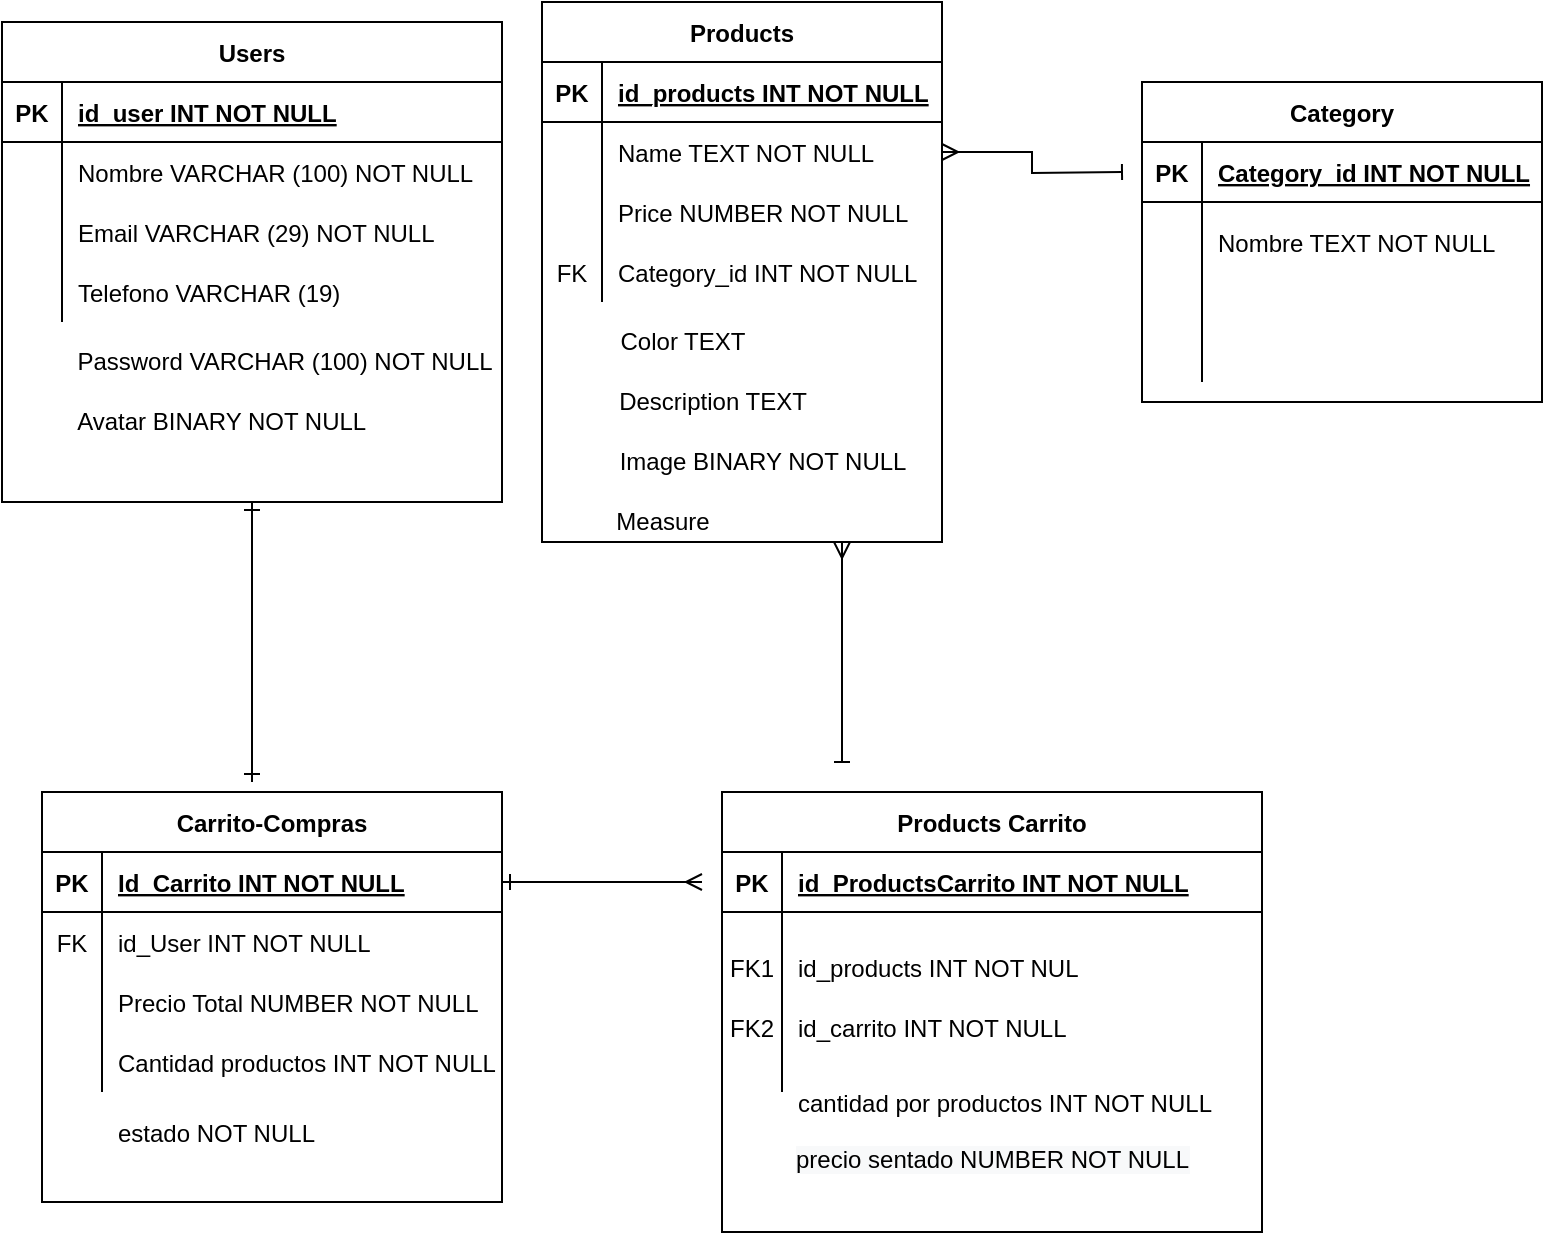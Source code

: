 <mxfile version="15.7.4" type="github"><diagram id="kVNMZaq-U3uCZJqUe40J" name="Page-1"><mxGraphModel dx="1102" dy="614" grid="1" gridSize="10" guides="1" tooltips="1" connect="1" arrows="1" fold="1" page="1" pageScale="1" pageWidth="827" pageHeight="1169" math="0" shadow="0"><root><mxCell id="0"/><mxCell id="1" parent="0"/><mxCell id="o1hRKlTYfxvm4gHc6X8R-1" style="edgeStyle=orthogonalEdgeStyle;rounded=0;orthogonalLoop=1;jettySize=auto;html=1;exitX=0.5;exitY=1;exitDx=0;exitDy=0;endArrow=ERone;endFill=0;startArrow=ERone;startFill=0;" parent="1" source="Tlvj_fkeXo0xyoVgxRap-31" edge="1"><mxGeometry relative="1" as="geometry"><mxPoint x="155" y="420" as="targetPoint"/><Array as="points"><mxPoint x="155" y="410"/></Array></mxGeometry></mxCell><mxCell id="Tlvj_fkeXo0xyoVgxRap-31" value="Users" style="shape=table;startSize=30;container=1;collapsible=1;childLayout=tableLayout;fixedRows=1;rowLines=0;fontStyle=1;align=center;resizeLast=1;" parent="1" vertex="1"><mxGeometry x="30" y="40" width="250" height="240" as="geometry"/></mxCell><mxCell id="Tlvj_fkeXo0xyoVgxRap-32" value="" style="shape=partialRectangle;collapsible=0;dropTarget=0;pointerEvents=0;fillColor=none;top=0;left=0;bottom=1;right=0;points=[[0,0.5],[1,0.5]];portConstraint=eastwest;" parent="Tlvj_fkeXo0xyoVgxRap-31" vertex="1"><mxGeometry y="30" width="250" height="30" as="geometry"/></mxCell><mxCell id="Tlvj_fkeXo0xyoVgxRap-33" value="PK" style="shape=partialRectangle;connectable=0;fillColor=none;top=0;left=0;bottom=0;right=0;fontStyle=1;overflow=hidden;" parent="Tlvj_fkeXo0xyoVgxRap-32" vertex="1"><mxGeometry width="30" height="30" as="geometry"><mxRectangle width="30" height="30" as="alternateBounds"/></mxGeometry></mxCell><mxCell id="Tlvj_fkeXo0xyoVgxRap-34" value="id_user INT NOT NULL" style="shape=partialRectangle;connectable=0;fillColor=none;top=0;left=0;bottom=0;right=0;align=left;spacingLeft=6;fontStyle=5;overflow=hidden;" parent="Tlvj_fkeXo0xyoVgxRap-32" vertex="1"><mxGeometry x="30" width="220" height="30" as="geometry"><mxRectangle width="220" height="30" as="alternateBounds"/></mxGeometry></mxCell><mxCell id="Tlvj_fkeXo0xyoVgxRap-35" value="" style="shape=partialRectangle;collapsible=0;dropTarget=0;pointerEvents=0;fillColor=none;top=0;left=0;bottom=0;right=0;points=[[0,0.5],[1,0.5]];portConstraint=eastwest;" parent="Tlvj_fkeXo0xyoVgxRap-31" vertex="1"><mxGeometry y="60" width="250" height="30" as="geometry"/></mxCell><mxCell id="Tlvj_fkeXo0xyoVgxRap-36" value="" style="shape=partialRectangle;connectable=0;fillColor=none;top=0;left=0;bottom=0;right=0;editable=1;overflow=hidden;" parent="Tlvj_fkeXo0xyoVgxRap-35" vertex="1"><mxGeometry width="30" height="30" as="geometry"><mxRectangle width="30" height="30" as="alternateBounds"/></mxGeometry></mxCell><mxCell id="Tlvj_fkeXo0xyoVgxRap-37" value="Nombre VARCHAR (100) NOT NULL " style="shape=partialRectangle;connectable=0;fillColor=none;top=0;left=0;bottom=0;right=0;align=left;spacingLeft=6;overflow=hidden;" parent="Tlvj_fkeXo0xyoVgxRap-35" vertex="1"><mxGeometry x="30" width="220" height="30" as="geometry"><mxRectangle width="220" height="30" as="alternateBounds"/></mxGeometry></mxCell><mxCell id="Tlvj_fkeXo0xyoVgxRap-38" value="" style="shape=partialRectangle;collapsible=0;dropTarget=0;pointerEvents=0;fillColor=none;top=0;left=0;bottom=0;right=0;points=[[0,0.5],[1,0.5]];portConstraint=eastwest;" parent="Tlvj_fkeXo0xyoVgxRap-31" vertex="1"><mxGeometry y="90" width="250" height="30" as="geometry"/></mxCell><mxCell id="Tlvj_fkeXo0xyoVgxRap-39" value="" style="shape=partialRectangle;connectable=0;fillColor=none;top=0;left=0;bottom=0;right=0;editable=1;overflow=hidden;" parent="Tlvj_fkeXo0xyoVgxRap-38" vertex="1"><mxGeometry width="30" height="30" as="geometry"><mxRectangle width="30" height="30" as="alternateBounds"/></mxGeometry></mxCell><mxCell id="Tlvj_fkeXo0xyoVgxRap-40" value="Email VARCHAR (29) NOT NULL" style="shape=partialRectangle;connectable=0;fillColor=none;top=0;left=0;bottom=0;right=0;align=left;spacingLeft=6;overflow=hidden;" parent="Tlvj_fkeXo0xyoVgxRap-38" vertex="1"><mxGeometry x="30" width="220" height="30" as="geometry"><mxRectangle width="220" height="30" as="alternateBounds"/></mxGeometry></mxCell><mxCell id="Tlvj_fkeXo0xyoVgxRap-41" value="" style="shape=partialRectangle;collapsible=0;dropTarget=0;pointerEvents=0;fillColor=none;top=0;left=0;bottom=0;right=0;points=[[0,0.5],[1,0.5]];portConstraint=eastwest;" parent="Tlvj_fkeXo0xyoVgxRap-31" vertex="1"><mxGeometry y="120" width="250" height="30" as="geometry"/></mxCell><mxCell id="Tlvj_fkeXo0xyoVgxRap-42" value="" style="shape=partialRectangle;connectable=0;fillColor=none;top=0;left=0;bottom=0;right=0;editable=1;overflow=hidden;" parent="Tlvj_fkeXo0xyoVgxRap-41" vertex="1"><mxGeometry width="30" height="30" as="geometry"><mxRectangle width="30" height="30" as="alternateBounds"/></mxGeometry></mxCell><mxCell id="Tlvj_fkeXo0xyoVgxRap-43" value="Telefono VARCHAR (19) " style="shape=partialRectangle;connectable=0;fillColor=none;top=0;left=0;bottom=0;right=0;align=left;spacingLeft=6;overflow=hidden;" parent="Tlvj_fkeXo0xyoVgxRap-41" vertex="1"><mxGeometry x="30" width="220" height="30" as="geometry"><mxRectangle width="220" height="30" as="alternateBounds"/></mxGeometry></mxCell><mxCell id="Tlvj_fkeXo0xyoVgxRap-47" value="Password VARCHAR (100) NOT NULL" style="text;html=1;resizable=0;autosize=1;align=center;verticalAlign=middle;points=[];fillColor=none;strokeColor=none;rounded=0;" parent="1" vertex="1"><mxGeometry x="61" y="200" width="220" height="20" as="geometry"/></mxCell><mxCell id="Tlvj_fkeXo0xyoVgxRap-48" value="Avatar BINARY NOT NULL&amp;nbsp;" style="text;html=1;resizable=0;autosize=1;align=center;verticalAlign=middle;points=[];fillColor=none;strokeColor=none;rounded=0;" parent="1" vertex="1"><mxGeometry x="61" y="230" width="160" height="20" as="geometry"/></mxCell><mxCell id="2zd64gttL_YbPp0G193a-5" style="edgeStyle=orthogonalEdgeStyle;rounded=0;orthogonalLoop=1;jettySize=auto;html=1;startArrow=ERmany;startFill=0;endArrow=baseDash;endFill=0;" parent="1" edge="1"><mxGeometry relative="1" as="geometry"><mxPoint x="450" y="410" as="targetPoint"/><Array as="points"><mxPoint x="450" y="320"/><mxPoint x="450" y="320"/></Array><mxPoint x="450" y="300" as="sourcePoint"/></mxGeometry></mxCell><mxCell id="Tlvj_fkeXo0xyoVgxRap-49" value="Products" style="shape=table;startSize=30;container=1;collapsible=1;childLayout=tableLayout;fixedRows=1;rowLines=0;fontStyle=1;align=center;resizeLast=1;" parent="1" vertex="1"><mxGeometry x="300" y="30" width="200" height="270" as="geometry"/></mxCell><mxCell id="Tlvj_fkeXo0xyoVgxRap-50" value="" style="shape=partialRectangle;collapsible=0;dropTarget=0;pointerEvents=0;fillColor=none;top=0;left=0;bottom=1;right=0;points=[[0,0.5],[1,0.5]];portConstraint=eastwest;" parent="Tlvj_fkeXo0xyoVgxRap-49" vertex="1"><mxGeometry y="30" width="200" height="30" as="geometry"/></mxCell><mxCell id="Tlvj_fkeXo0xyoVgxRap-51" value="PK" style="shape=partialRectangle;connectable=0;fillColor=none;top=0;left=0;bottom=0;right=0;fontStyle=1;overflow=hidden;" parent="Tlvj_fkeXo0xyoVgxRap-50" vertex="1"><mxGeometry width="30" height="30" as="geometry"><mxRectangle width="30" height="30" as="alternateBounds"/></mxGeometry></mxCell><mxCell id="Tlvj_fkeXo0xyoVgxRap-52" value="id_products INT NOT NULL" style="shape=partialRectangle;connectable=0;fillColor=none;top=0;left=0;bottom=0;right=0;align=left;spacingLeft=6;fontStyle=5;overflow=hidden;" parent="Tlvj_fkeXo0xyoVgxRap-50" vertex="1"><mxGeometry x="30" width="170" height="30" as="geometry"><mxRectangle width="170" height="30" as="alternateBounds"/></mxGeometry></mxCell><mxCell id="Tlvj_fkeXo0xyoVgxRap-53" value="" style="shape=partialRectangle;collapsible=0;dropTarget=0;pointerEvents=0;fillColor=none;top=0;left=0;bottom=0;right=0;points=[[0,0.5],[1,0.5]];portConstraint=eastwest;" parent="Tlvj_fkeXo0xyoVgxRap-49" vertex="1"><mxGeometry y="60" width="200" height="30" as="geometry"/></mxCell><mxCell id="Tlvj_fkeXo0xyoVgxRap-54" value="" style="shape=partialRectangle;connectable=0;fillColor=none;top=0;left=0;bottom=0;right=0;editable=1;overflow=hidden;" parent="Tlvj_fkeXo0xyoVgxRap-53" vertex="1"><mxGeometry width="30" height="30" as="geometry"><mxRectangle width="30" height="30" as="alternateBounds"/></mxGeometry></mxCell><mxCell id="Tlvj_fkeXo0xyoVgxRap-55" value="Name TEXT NOT NULL" style="shape=partialRectangle;connectable=0;fillColor=none;top=0;left=0;bottom=0;right=0;align=left;spacingLeft=6;overflow=hidden;" parent="Tlvj_fkeXo0xyoVgxRap-53" vertex="1"><mxGeometry x="30" width="170" height="30" as="geometry"><mxRectangle width="170" height="30" as="alternateBounds"/></mxGeometry></mxCell><mxCell id="Tlvj_fkeXo0xyoVgxRap-56" value="" style="shape=partialRectangle;collapsible=0;dropTarget=0;pointerEvents=0;fillColor=none;top=0;left=0;bottom=0;right=0;points=[[0,0.5],[1,0.5]];portConstraint=eastwest;" parent="Tlvj_fkeXo0xyoVgxRap-49" vertex="1"><mxGeometry y="90" width="200" height="30" as="geometry"/></mxCell><mxCell id="Tlvj_fkeXo0xyoVgxRap-57" value="" style="shape=partialRectangle;connectable=0;fillColor=none;top=0;left=0;bottom=0;right=0;editable=1;overflow=hidden;" parent="Tlvj_fkeXo0xyoVgxRap-56" vertex="1"><mxGeometry width="30" height="30" as="geometry"><mxRectangle width="30" height="30" as="alternateBounds"/></mxGeometry></mxCell><mxCell id="Tlvj_fkeXo0xyoVgxRap-58" value="Price NUMBER NOT NULL" style="shape=partialRectangle;connectable=0;fillColor=none;top=0;left=0;bottom=0;right=0;align=left;spacingLeft=6;overflow=hidden;" parent="Tlvj_fkeXo0xyoVgxRap-56" vertex="1"><mxGeometry x="30" width="170" height="30" as="geometry"><mxRectangle width="170" height="30" as="alternateBounds"/></mxGeometry></mxCell><mxCell id="Tlvj_fkeXo0xyoVgxRap-59" value="" style="shape=partialRectangle;collapsible=0;dropTarget=0;pointerEvents=0;fillColor=none;top=0;left=0;bottom=0;right=0;points=[[0,0.5],[1,0.5]];portConstraint=eastwest;" parent="Tlvj_fkeXo0xyoVgxRap-49" vertex="1"><mxGeometry y="120" width="200" height="30" as="geometry"/></mxCell><mxCell id="Tlvj_fkeXo0xyoVgxRap-60" value="FK" style="shape=partialRectangle;connectable=0;fillColor=none;top=0;left=0;bottom=0;right=0;editable=1;overflow=hidden;" parent="Tlvj_fkeXo0xyoVgxRap-59" vertex="1"><mxGeometry width="30" height="30" as="geometry"><mxRectangle width="30" height="30" as="alternateBounds"/></mxGeometry></mxCell><mxCell id="Tlvj_fkeXo0xyoVgxRap-61" value="Category_id INT NOT NULL" style="shape=partialRectangle;connectable=0;fillColor=none;top=0;left=0;bottom=0;right=0;align=left;spacingLeft=6;overflow=hidden;" parent="Tlvj_fkeXo0xyoVgxRap-59" vertex="1"><mxGeometry x="30" width="170" height="30" as="geometry"><mxRectangle width="170" height="30" as="alternateBounds"/></mxGeometry></mxCell><mxCell id="Tlvj_fkeXo0xyoVgxRap-62" value="Color TEXT" style="text;html=1;resizable=0;autosize=1;align=center;verticalAlign=middle;points=[];fillColor=none;strokeColor=none;rounded=0;" parent="1" vertex="1"><mxGeometry x="330" y="190" width="80" height="20" as="geometry"/></mxCell><mxCell id="Tlvj_fkeXo0xyoVgxRap-63" value="Measure" style="text;html=1;resizable=0;autosize=1;align=center;verticalAlign=middle;points=[];fillColor=none;strokeColor=none;rounded=0;" parent="1" vertex="1"><mxGeometry x="330" y="280" width="60" height="20" as="geometry"/></mxCell><mxCell id="Tlvj_fkeXo0xyoVgxRap-66" value="Category" style="shape=table;startSize=30;container=1;collapsible=1;childLayout=tableLayout;fixedRows=1;rowLines=0;fontStyle=1;align=center;resizeLast=1;" parent="1" vertex="1"><mxGeometry x="600" y="70" width="200" height="160" as="geometry"/></mxCell><mxCell id="Tlvj_fkeXo0xyoVgxRap-67" value="" style="shape=partialRectangle;collapsible=0;dropTarget=0;pointerEvents=0;fillColor=none;top=0;left=0;bottom=1;right=0;points=[[0,0.5],[1,0.5]];portConstraint=eastwest;" parent="Tlvj_fkeXo0xyoVgxRap-66" vertex="1"><mxGeometry y="30" width="200" height="30" as="geometry"/></mxCell><mxCell id="Tlvj_fkeXo0xyoVgxRap-68" value="PK" style="shape=partialRectangle;connectable=0;fillColor=none;top=0;left=0;bottom=0;right=0;fontStyle=1;overflow=hidden;" parent="Tlvj_fkeXo0xyoVgxRap-67" vertex="1"><mxGeometry width="30" height="30" as="geometry"><mxRectangle width="30" height="30" as="alternateBounds"/></mxGeometry></mxCell><mxCell id="Tlvj_fkeXo0xyoVgxRap-69" value="Category_id INT NOT NULL" style="shape=partialRectangle;connectable=0;fillColor=none;top=0;left=0;bottom=0;right=0;align=left;spacingLeft=6;fontStyle=5;overflow=hidden;" parent="Tlvj_fkeXo0xyoVgxRap-67" vertex="1"><mxGeometry x="30" width="170" height="30" as="geometry"><mxRectangle width="170" height="30" as="alternateBounds"/></mxGeometry></mxCell><mxCell id="Tlvj_fkeXo0xyoVgxRap-70" value="" style="shape=partialRectangle;collapsible=0;dropTarget=0;pointerEvents=0;fillColor=none;top=0;left=0;bottom=0;right=0;points=[[0,0.5],[1,0.5]];portConstraint=eastwest;" parent="Tlvj_fkeXo0xyoVgxRap-66" vertex="1"><mxGeometry y="60" width="200" height="30" as="geometry"/></mxCell><mxCell id="Tlvj_fkeXo0xyoVgxRap-71" value="" style="shape=partialRectangle;connectable=0;fillColor=none;top=0;left=0;bottom=0;right=0;editable=1;overflow=hidden;" parent="Tlvj_fkeXo0xyoVgxRap-70" vertex="1"><mxGeometry width="30" height="30" as="geometry"><mxRectangle width="30" height="30" as="alternateBounds"/></mxGeometry></mxCell><mxCell id="Tlvj_fkeXo0xyoVgxRap-72" value="" style="shape=partialRectangle;connectable=0;fillColor=none;top=0;left=0;bottom=0;right=0;align=left;spacingLeft=6;overflow=hidden;" parent="Tlvj_fkeXo0xyoVgxRap-70" vertex="1"><mxGeometry x="30" width="170" height="30" as="geometry"><mxRectangle width="170" height="30" as="alternateBounds"/></mxGeometry></mxCell><mxCell id="Tlvj_fkeXo0xyoVgxRap-73" value="" style="shape=partialRectangle;collapsible=0;dropTarget=0;pointerEvents=0;fillColor=none;top=0;left=0;bottom=0;right=0;points=[[0,0.5],[1,0.5]];portConstraint=eastwest;" parent="Tlvj_fkeXo0xyoVgxRap-66" vertex="1"><mxGeometry y="90" width="200" height="30" as="geometry"/></mxCell><mxCell id="Tlvj_fkeXo0xyoVgxRap-74" value="" style="shape=partialRectangle;connectable=0;fillColor=none;top=0;left=0;bottom=0;right=0;editable=1;overflow=hidden;" parent="Tlvj_fkeXo0xyoVgxRap-73" vertex="1"><mxGeometry width="30" height="30" as="geometry"><mxRectangle width="30" height="30" as="alternateBounds"/></mxGeometry></mxCell><mxCell id="Tlvj_fkeXo0xyoVgxRap-75" value="" style="shape=partialRectangle;connectable=0;fillColor=none;top=0;left=0;bottom=0;right=0;align=left;spacingLeft=6;overflow=hidden;" parent="Tlvj_fkeXo0xyoVgxRap-73" vertex="1"><mxGeometry x="30" width="170" height="30" as="geometry"><mxRectangle width="170" height="30" as="alternateBounds"/></mxGeometry></mxCell><mxCell id="Tlvj_fkeXo0xyoVgxRap-76" value="" style="shape=partialRectangle;collapsible=0;dropTarget=0;pointerEvents=0;fillColor=none;top=0;left=0;bottom=0;right=0;points=[[0,0.5],[1,0.5]];portConstraint=eastwest;" parent="Tlvj_fkeXo0xyoVgxRap-66" vertex="1"><mxGeometry y="120" width="200" height="30" as="geometry"/></mxCell><mxCell id="Tlvj_fkeXo0xyoVgxRap-77" value="" style="shape=partialRectangle;connectable=0;fillColor=none;top=0;left=0;bottom=0;right=0;editable=1;overflow=hidden;" parent="Tlvj_fkeXo0xyoVgxRap-76" vertex="1"><mxGeometry width="30" height="30" as="geometry"><mxRectangle width="30" height="30" as="alternateBounds"/></mxGeometry></mxCell><mxCell id="Tlvj_fkeXo0xyoVgxRap-78" value="" style="shape=partialRectangle;connectable=0;fillColor=none;top=0;left=0;bottom=0;right=0;align=left;spacingLeft=6;overflow=hidden;" parent="Tlvj_fkeXo0xyoVgxRap-76" vertex="1"><mxGeometry x="30" width="170" height="30" as="geometry"><mxRectangle width="170" height="30" as="alternateBounds"/></mxGeometry></mxCell><mxCell id="Tlvj_fkeXo0xyoVgxRap-79" value="Carrito-Compras" style="shape=table;startSize=30;container=1;collapsible=1;childLayout=tableLayout;fixedRows=1;rowLines=0;fontStyle=1;align=center;resizeLast=1;" parent="1" vertex="1"><mxGeometry x="50" y="425" width="230" height="205" as="geometry"/></mxCell><mxCell id="Tlvj_fkeXo0xyoVgxRap-80" value="" style="shape=partialRectangle;collapsible=0;dropTarget=0;pointerEvents=0;fillColor=none;top=0;left=0;bottom=1;right=0;points=[[0,0.5],[1,0.5]];portConstraint=eastwest;" parent="Tlvj_fkeXo0xyoVgxRap-79" vertex="1"><mxGeometry y="30" width="230" height="30" as="geometry"/></mxCell><mxCell id="Tlvj_fkeXo0xyoVgxRap-81" value="PK" style="shape=partialRectangle;connectable=0;fillColor=none;top=0;left=0;bottom=0;right=0;fontStyle=1;overflow=hidden;" parent="Tlvj_fkeXo0xyoVgxRap-80" vertex="1"><mxGeometry width="30" height="30" as="geometry"><mxRectangle width="30" height="30" as="alternateBounds"/></mxGeometry></mxCell><mxCell id="Tlvj_fkeXo0xyoVgxRap-82" value="Id_Carrito INT NOT NULL" style="shape=partialRectangle;connectable=0;fillColor=none;top=0;left=0;bottom=0;right=0;align=left;spacingLeft=6;fontStyle=5;overflow=hidden;" parent="Tlvj_fkeXo0xyoVgxRap-80" vertex="1"><mxGeometry x="30" width="200" height="30" as="geometry"><mxRectangle width="200" height="30" as="alternateBounds"/></mxGeometry></mxCell><mxCell id="Tlvj_fkeXo0xyoVgxRap-83" value="" style="shape=partialRectangle;collapsible=0;dropTarget=0;pointerEvents=0;fillColor=none;top=0;left=0;bottom=0;right=0;points=[[0,0.5],[1,0.5]];portConstraint=eastwest;" parent="Tlvj_fkeXo0xyoVgxRap-79" vertex="1"><mxGeometry y="60" width="230" height="30" as="geometry"/></mxCell><mxCell id="Tlvj_fkeXo0xyoVgxRap-84" value="" style="shape=partialRectangle;connectable=0;fillColor=none;top=0;left=0;bottom=0;right=0;editable=1;overflow=hidden;" parent="Tlvj_fkeXo0xyoVgxRap-83" vertex="1"><mxGeometry width="30" height="30" as="geometry"><mxRectangle width="30" height="30" as="alternateBounds"/></mxGeometry></mxCell><mxCell id="Tlvj_fkeXo0xyoVgxRap-85" value="id_User INT NOT NULL" style="shape=partialRectangle;connectable=0;fillColor=none;top=0;left=0;bottom=0;right=0;align=left;spacingLeft=6;overflow=hidden;" parent="Tlvj_fkeXo0xyoVgxRap-83" vertex="1"><mxGeometry x="30" width="200" height="30" as="geometry"><mxRectangle width="200" height="30" as="alternateBounds"/></mxGeometry></mxCell><mxCell id="Tlvj_fkeXo0xyoVgxRap-89" value="" style="shape=partialRectangle;collapsible=0;dropTarget=0;pointerEvents=0;fillColor=none;top=0;left=0;bottom=0;right=0;points=[[0,0.5],[1,0.5]];portConstraint=eastwest;" parent="Tlvj_fkeXo0xyoVgxRap-79" vertex="1"><mxGeometry y="90" width="230" height="30" as="geometry"/></mxCell><mxCell id="Tlvj_fkeXo0xyoVgxRap-90" value="" style="shape=partialRectangle;connectable=0;fillColor=none;top=0;left=0;bottom=0;right=0;editable=1;overflow=hidden;" parent="Tlvj_fkeXo0xyoVgxRap-89" vertex="1"><mxGeometry width="30" height="30" as="geometry"><mxRectangle width="30" height="30" as="alternateBounds"/></mxGeometry></mxCell><mxCell id="Tlvj_fkeXo0xyoVgxRap-91" value="Precio Total NUMBER NOT NULL" style="shape=partialRectangle;connectable=0;fillColor=none;top=0;left=0;bottom=0;right=0;align=left;spacingLeft=6;overflow=hidden;" parent="Tlvj_fkeXo0xyoVgxRap-89" vertex="1"><mxGeometry x="30" width="200" height="30" as="geometry"><mxRectangle width="200" height="30" as="alternateBounds"/></mxGeometry></mxCell><mxCell id="Tlvj_fkeXo0xyoVgxRap-86" value="" style="shape=partialRectangle;collapsible=0;dropTarget=0;pointerEvents=0;fillColor=none;top=0;left=0;bottom=0;right=0;points=[[0,0.5],[1,0.5]];portConstraint=eastwest;" parent="Tlvj_fkeXo0xyoVgxRap-79" vertex="1"><mxGeometry y="120" width="230" height="30" as="geometry"/></mxCell><mxCell id="Tlvj_fkeXo0xyoVgxRap-87" value="" style="shape=partialRectangle;connectable=0;fillColor=none;top=0;left=0;bottom=0;right=0;editable=1;overflow=hidden;" parent="Tlvj_fkeXo0xyoVgxRap-86" vertex="1"><mxGeometry width="30" height="30" as="geometry"><mxRectangle width="30" height="30" as="alternateBounds"/></mxGeometry></mxCell><mxCell id="Tlvj_fkeXo0xyoVgxRap-88" value="Cantidad productos INT NOT NULL" style="shape=partialRectangle;connectable=0;fillColor=none;top=0;left=0;bottom=0;right=0;align=left;spacingLeft=6;overflow=hidden;" parent="Tlvj_fkeXo0xyoVgxRap-86" vertex="1"><mxGeometry x="30" width="200" height="30" as="geometry"><mxRectangle width="200" height="30" as="alternateBounds"/></mxGeometry></mxCell><mxCell id="Tlvj_fkeXo0xyoVgxRap-92" value="Products Carrito" style="shape=table;startSize=30;container=1;collapsible=1;childLayout=tableLayout;fixedRows=1;rowLines=0;fontStyle=1;align=center;resizeLast=1;" parent="1" vertex="1"><mxGeometry x="390" y="425" width="270" height="220" as="geometry"/></mxCell><mxCell id="Tlvj_fkeXo0xyoVgxRap-93" value="" style="shape=partialRectangle;collapsible=0;dropTarget=0;pointerEvents=0;fillColor=none;top=0;left=0;bottom=1;right=0;points=[[0,0.5],[1,0.5]];portConstraint=eastwest;" parent="Tlvj_fkeXo0xyoVgxRap-92" vertex="1"><mxGeometry y="30" width="270" height="30" as="geometry"/></mxCell><mxCell id="Tlvj_fkeXo0xyoVgxRap-94" value="PK" style="shape=partialRectangle;connectable=0;fillColor=none;top=0;left=0;bottom=0;right=0;fontStyle=1;overflow=hidden;" parent="Tlvj_fkeXo0xyoVgxRap-93" vertex="1"><mxGeometry width="30" height="30" as="geometry"><mxRectangle width="30" height="30" as="alternateBounds"/></mxGeometry></mxCell><mxCell id="Tlvj_fkeXo0xyoVgxRap-95" value="id_ProductsCarrito INT NOT NULL" style="shape=partialRectangle;connectable=0;fillColor=none;top=0;left=0;bottom=0;right=0;align=left;spacingLeft=6;fontStyle=5;overflow=hidden;" parent="Tlvj_fkeXo0xyoVgxRap-93" vertex="1"><mxGeometry x="30" width="240" height="30" as="geometry"><mxRectangle width="240" height="30" as="alternateBounds"/></mxGeometry></mxCell><mxCell id="Tlvj_fkeXo0xyoVgxRap-96" value="" style="shape=partialRectangle;collapsible=0;dropTarget=0;pointerEvents=0;fillColor=none;top=0;left=0;bottom=0;right=0;points=[[0,0.5],[1,0.5]];portConstraint=eastwest;" parent="Tlvj_fkeXo0xyoVgxRap-92" vertex="1"><mxGeometry y="60" width="270" height="30" as="geometry"/></mxCell><mxCell id="Tlvj_fkeXo0xyoVgxRap-97" value="" style="shape=partialRectangle;connectable=0;fillColor=none;top=0;left=0;bottom=0;right=0;editable=1;overflow=hidden;" parent="Tlvj_fkeXo0xyoVgxRap-96" vertex="1"><mxGeometry width="30" height="30" as="geometry"><mxRectangle width="30" height="30" as="alternateBounds"/></mxGeometry></mxCell><mxCell id="Tlvj_fkeXo0xyoVgxRap-98" value="" style="shape=partialRectangle;connectable=0;fillColor=none;top=0;left=0;bottom=0;right=0;align=left;spacingLeft=6;overflow=hidden;" parent="Tlvj_fkeXo0xyoVgxRap-96" vertex="1"><mxGeometry x="30" width="240" height="30" as="geometry"><mxRectangle width="240" height="30" as="alternateBounds"/></mxGeometry></mxCell><mxCell id="Tlvj_fkeXo0xyoVgxRap-99" value="" style="shape=partialRectangle;collapsible=0;dropTarget=0;pointerEvents=0;fillColor=none;top=0;left=0;bottom=0;right=0;points=[[0,0.5],[1,0.5]];portConstraint=eastwest;" parent="Tlvj_fkeXo0xyoVgxRap-92" vertex="1"><mxGeometry y="90" width="270" height="30" as="geometry"/></mxCell><mxCell id="Tlvj_fkeXo0xyoVgxRap-100" value="" style="shape=partialRectangle;connectable=0;fillColor=none;top=0;left=0;bottom=0;right=0;editable=1;overflow=hidden;" parent="Tlvj_fkeXo0xyoVgxRap-99" vertex="1"><mxGeometry width="30" height="30" as="geometry"><mxRectangle width="30" height="30" as="alternateBounds"/></mxGeometry></mxCell><mxCell id="Tlvj_fkeXo0xyoVgxRap-101" value="" style="shape=partialRectangle;connectable=0;fillColor=none;top=0;left=0;bottom=0;right=0;align=left;spacingLeft=6;overflow=hidden;" parent="Tlvj_fkeXo0xyoVgxRap-99" vertex="1"><mxGeometry x="30" width="240" height="30" as="geometry"><mxRectangle width="240" height="30" as="alternateBounds"/></mxGeometry></mxCell><mxCell id="Tlvj_fkeXo0xyoVgxRap-102" value="" style="shape=partialRectangle;collapsible=0;dropTarget=0;pointerEvents=0;fillColor=none;top=0;left=0;bottom=0;right=0;points=[[0,0.5],[1,0.5]];portConstraint=eastwest;" parent="Tlvj_fkeXo0xyoVgxRap-92" vertex="1"><mxGeometry y="120" width="270" height="30" as="geometry"/></mxCell><mxCell id="Tlvj_fkeXo0xyoVgxRap-103" value="" style="shape=partialRectangle;connectable=0;fillColor=none;top=0;left=0;bottom=0;right=0;editable=1;overflow=hidden;" parent="Tlvj_fkeXo0xyoVgxRap-102" vertex="1"><mxGeometry width="30" height="30" as="geometry"><mxRectangle width="30" height="30" as="alternateBounds"/></mxGeometry></mxCell><mxCell id="Tlvj_fkeXo0xyoVgxRap-104" value="" style="shape=partialRectangle;connectable=0;fillColor=none;top=0;left=0;bottom=0;right=0;align=left;spacingLeft=6;overflow=hidden;" parent="Tlvj_fkeXo0xyoVgxRap-102" vertex="1"><mxGeometry x="30" width="240" height="30" as="geometry"><mxRectangle width="240" height="30" as="alternateBounds"/></mxGeometry></mxCell><mxCell id="o1hRKlTYfxvm4gHc6X8R-4" style="edgeStyle=orthogonalEdgeStyle;rounded=0;orthogonalLoop=1;jettySize=auto;html=1;exitX=1;exitY=0.5;exitDx=0;exitDy=0;startArrow=ERone;startFill=0;endArrow=ERmany;endFill=0;" parent="1" source="Tlvj_fkeXo0xyoVgxRap-80" edge="1"><mxGeometry relative="1" as="geometry"><mxPoint x="380" y="470" as="targetPoint"/></mxGeometry></mxCell><mxCell id="o1hRKlTYfxvm4gHc6X8R-7" value="Nombre TEXT NOT NULL" style="shape=partialRectangle;connectable=0;fillColor=none;top=0;left=0;bottom=0;right=0;align=left;spacingLeft=6;overflow=hidden;" parent="1" vertex="1"><mxGeometry x="630" y="135" width="150" height="30" as="geometry"><mxRectangle width="150" height="30" as="alternateBounds"/></mxGeometry></mxCell><mxCell id="2zd64gttL_YbPp0G193a-2" style="edgeStyle=orthogonalEdgeStyle;rounded=0;orthogonalLoop=1;jettySize=auto;html=1;exitX=1;exitY=0.5;exitDx=0;exitDy=0;startArrow=ERmany;startFill=0;endArrow=baseDash;endFill=0;" parent="1" source="Tlvj_fkeXo0xyoVgxRap-53" edge="1"><mxGeometry relative="1" as="geometry"><mxPoint x="590" y="115" as="targetPoint"/></mxGeometry></mxCell><mxCell id="2zd64gttL_YbPp0G193a-4" value="id_products INT NOT NULL " style="shape=partialRectangle;connectable=0;fillColor=none;top=0;left=0;bottom=0;right=0;align=left;spacingLeft=6;overflow=hidden;" parent="1" vertex="1"><mxGeometry x="420" y="497.5" width="150" height="30" as="geometry"><mxRectangle width="150" height="30" as="alternateBounds"/></mxGeometry></mxCell><mxCell id="2zd64gttL_YbPp0G193a-6" value="id_carrito INT NOT NULL" style="shape=partialRectangle;connectable=0;fillColor=none;top=0;left=0;bottom=0;right=0;align=left;spacingLeft=6;overflow=hidden;" parent="1" vertex="1"><mxGeometry x="420" y="527.5" width="150" height="30" as="geometry"><mxRectangle width="150" height="30" as="alternateBounds"/></mxGeometry></mxCell><mxCell id="2zd64gttL_YbPp0G193a-7" value="FK1" style="shape=partialRectangle;connectable=0;fillColor=none;top=0;left=0;bottom=0;right=0;editable=1;overflow=hidden;" parent="1" vertex="1"><mxGeometry x="390" y="497.5" width="30" height="30" as="geometry"><mxRectangle width="30" height="30" as="alternateBounds"/></mxGeometry></mxCell><mxCell id="2zd64gttL_YbPp0G193a-8" value="FK2" style="shape=partialRectangle;connectable=0;fillColor=none;top=0;left=0;bottom=0;right=0;editable=1;overflow=hidden;" parent="1" vertex="1"><mxGeometry x="390" y="527.5" width="30" height="30" as="geometry"><mxRectangle width="30" height="30" as="alternateBounds"/></mxGeometry></mxCell><mxCell id="2zd64gttL_YbPp0G193a-9" value="cantidad por productos INT NOT NULL " style="shape=partialRectangle;connectable=0;fillColor=none;top=0;left=0;bottom=0;right=0;align=left;spacingLeft=6;overflow=hidden;" parent="1" vertex="1"><mxGeometry x="420" y="565" width="230" height="30" as="geometry"><mxRectangle width="150" height="30" as="alternateBounds"/></mxGeometry></mxCell><mxCell id="2zd64gttL_YbPp0G193a-10" value="FK" style="shape=partialRectangle;connectable=0;fillColor=none;top=0;left=0;bottom=0;right=0;editable=1;overflow=hidden;" parent="1" vertex="1"><mxGeometry x="50" y="490" width="30" height="20" as="geometry"><mxRectangle width="30" height="30" as="alternateBounds"/></mxGeometry></mxCell><mxCell id="2zd64gttL_YbPp0G193a-14" value="&lt;span style=&quot;color: rgb(0 , 0 , 0) ; font-family: &amp;#34;helvetica&amp;#34; ; font-size: 12px ; font-style: normal ; font-weight: 400 ; letter-spacing: normal ; text-align: left ; text-indent: 0px ; text-transform: none ; word-spacing: 0px ; background-color: rgb(248 , 249 , 250) ; display: inline ; float: none&quot;&gt;precio sentado NUMBER NOT NULL&lt;/span&gt;" style="text;whiteSpace=wrap;html=1;" parent="1" vertex="1"><mxGeometry x="425" y="595" width="215" height="30" as="geometry"/></mxCell><mxCell id="2zd64gttL_YbPp0G193a-15" value="estado NOT NULL" style="shape=partialRectangle;connectable=0;fillColor=none;top=0;left=0;bottom=0;right=0;align=left;spacingLeft=6;overflow=hidden;" parent="1" vertex="1"><mxGeometry x="80" y="580" width="200" height="30" as="geometry"><mxRectangle width="200" height="30" as="alternateBounds"/></mxGeometry></mxCell><mxCell id="uwwpN10NqzokmC6sShXM-1" value="Description TEXT" style="text;html=1;resizable=0;autosize=1;align=center;verticalAlign=middle;points=[];fillColor=none;strokeColor=none;rounded=0;" vertex="1" parent="1"><mxGeometry x="330" y="220" width="110" height="20" as="geometry"/></mxCell><mxCell id="uwwpN10NqzokmC6sShXM-2" value="Image BINARY NOT NULL" style="text;html=1;resizable=0;autosize=1;align=center;verticalAlign=middle;points=[];fillColor=none;strokeColor=none;rounded=0;" vertex="1" parent="1"><mxGeometry x="330" y="250" width="160" height="20" as="geometry"/></mxCell></root></mxGraphModel></diagram></mxfile>